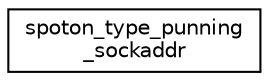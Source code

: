 digraph "Graphical Class Hierarchy"
{
  edge [fontname="Helvetica",fontsize="10",labelfontname="Helvetica",labelfontsize="10"];
  node [fontname="Helvetica",fontsize="10",shape=record];
  rankdir="LR";
  Node0 [label="spoton_type_punning\l_sockaddr",height=0.2,width=0.4,color="black", fillcolor="white", style="filled",URL="$unionspoton__type__punning__sockaddr.html"];
}
